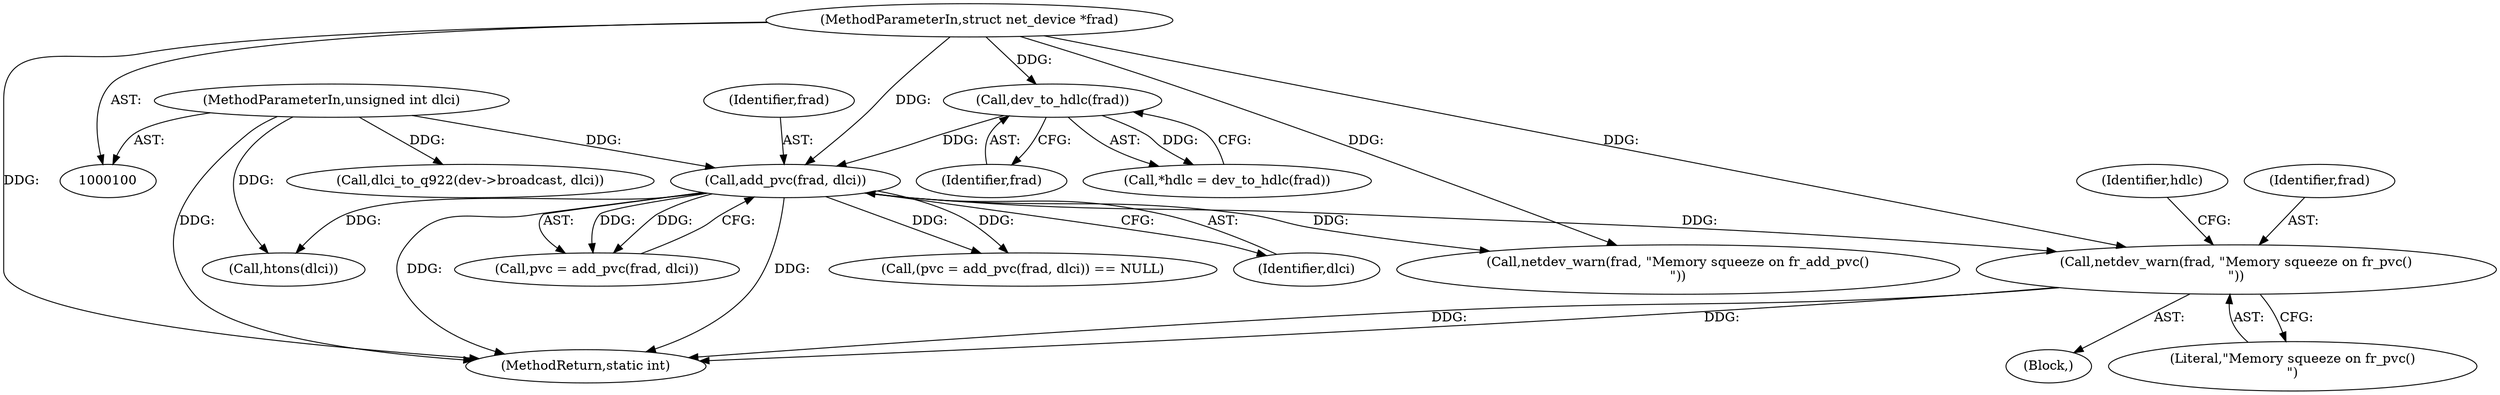 digraph "0_linux_550fd08c2cebad61c548def135f67aba284c6162_6@pointer" {
"1000161" [label="(Call,netdev_warn(frad, \"Memory squeeze on fr_pvc()\n\"))"];
"1000117" [label="(Call,add_pvc(frad, dlci))"];
"1000108" [label="(Call,dev_to_hdlc(frad))"];
"1000101" [label="(MethodParameterIn,struct net_device *frad)"];
"1000102" [label="(MethodParameterIn,unsigned int dlci)"];
"1000118" [label="(Identifier,frad)"];
"1000109" [label="(Identifier,frad)"];
"1000160" [label="(Block,)"];
"1000255" [label="(MethodReturn,static int)"];
"1000114" [label="(Call,(pvc = add_pvc(frad, dlci)) == NULL)"];
"1000108" [label="(Call,dev_to_hdlc(frad))"];
"1000102" [label="(MethodParameterIn,unsigned int dlci)"];
"1000106" [label="(Call,*hdlc = dev_to_hdlc(frad))"];
"1000165" [label="(Identifier,hdlc)"];
"1000115" [label="(Call,pvc = add_pvc(frad, dlci))"];
"1000188" [label="(Call,dlci_to_q922(dev->broadcast, dlci))"];
"1000162" [label="(Identifier,frad)"];
"1000186" [label="(Call,htons(dlci))"];
"1000119" [label="(Identifier,dlci)"];
"1000122" [label="(Call,netdev_warn(frad, \"Memory squeeze on fr_add_pvc()\n\"))"];
"1000117" [label="(Call,add_pvc(frad, dlci))"];
"1000101" [label="(MethodParameterIn,struct net_device *frad)"];
"1000161" [label="(Call,netdev_warn(frad, \"Memory squeeze on fr_pvc()\n\"))"];
"1000163" [label="(Literal,\"Memory squeeze on fr_pvc()\n\")"];
"1000161" -> "1000160"  [label="AST: "];
"1000161" -> "1000163"  [label="CFG: "];
"1000162" -> "1000161"  [label="AST: "];
"1000163" -> "1000161"  [label="AST: "];
"1000165" -> "1000161"  [label="CFG: "];
"1000161" -> "1000255"  [label="DDG: "];
"1000161" -> "1000255"  [label="DDG: "];
"1000117" -> "1000161"  [label="DDG: "];
"1000101" -> "1000161"  [label="DDG: "];
"1000117" -> "1000115"  [label="AST: "];
"1000117" -> "1000119"  [label="CFG: "];
"1000118" -> "1000117"  [label="AST: "];
"1000119" -> "1000117"  [label="AST: "];
"1000115" -> "1000117"  [label="CFG: "];
"1000117" -> "1000255"  [label="DDG: "];
"1000117" -> "1000255"  [label="DDG: "];
"1000117" -> "1000114"  [label="DDG: "];
"1000117" -> "1000114"  [label="DDG: "];
"1000117" -> "1000115"  [label="DDG: "];
"1000117" -> "1000115"  [label="DDG: "];
"1000108" -> "1000117"  [label="DDG: "];
"1000101" -> "1000117"  [label="DDG: "];
"1000102" -> "1000117"  [label="DDG: "];
"1000117" -> "1000122"  [label="DDG: "];
"1000117" -> "1000186"  [label="DDG: "];
"1000108" -> "1000106"  [label="AST: "];
"1000108" -> "1000109"  [label="CFG: "];
"1000109" -> "1000108"  [label="AST: "];
"1000106" -> "1000108"  [label="CFG: "];
"1000108" -> "1000106"  [label="DDG: "];
"1000101" -> "1000108"  [label="DDG: "];
"1000101" -> "1000100"  [label="AST: "];
"1000101" -> "1000255"  [label="DDG: "];
"1000101" -> "1000122"  [label="DDG: "];
"1000102" -> "1000100"  [label="AST: "];
"1000102" -> "1000255"  [label="DDG: "];
"1000102" -> "1000186"  [label="DDG: "];
"1000102" -> "1000188"  [label="DDG: "];
}

